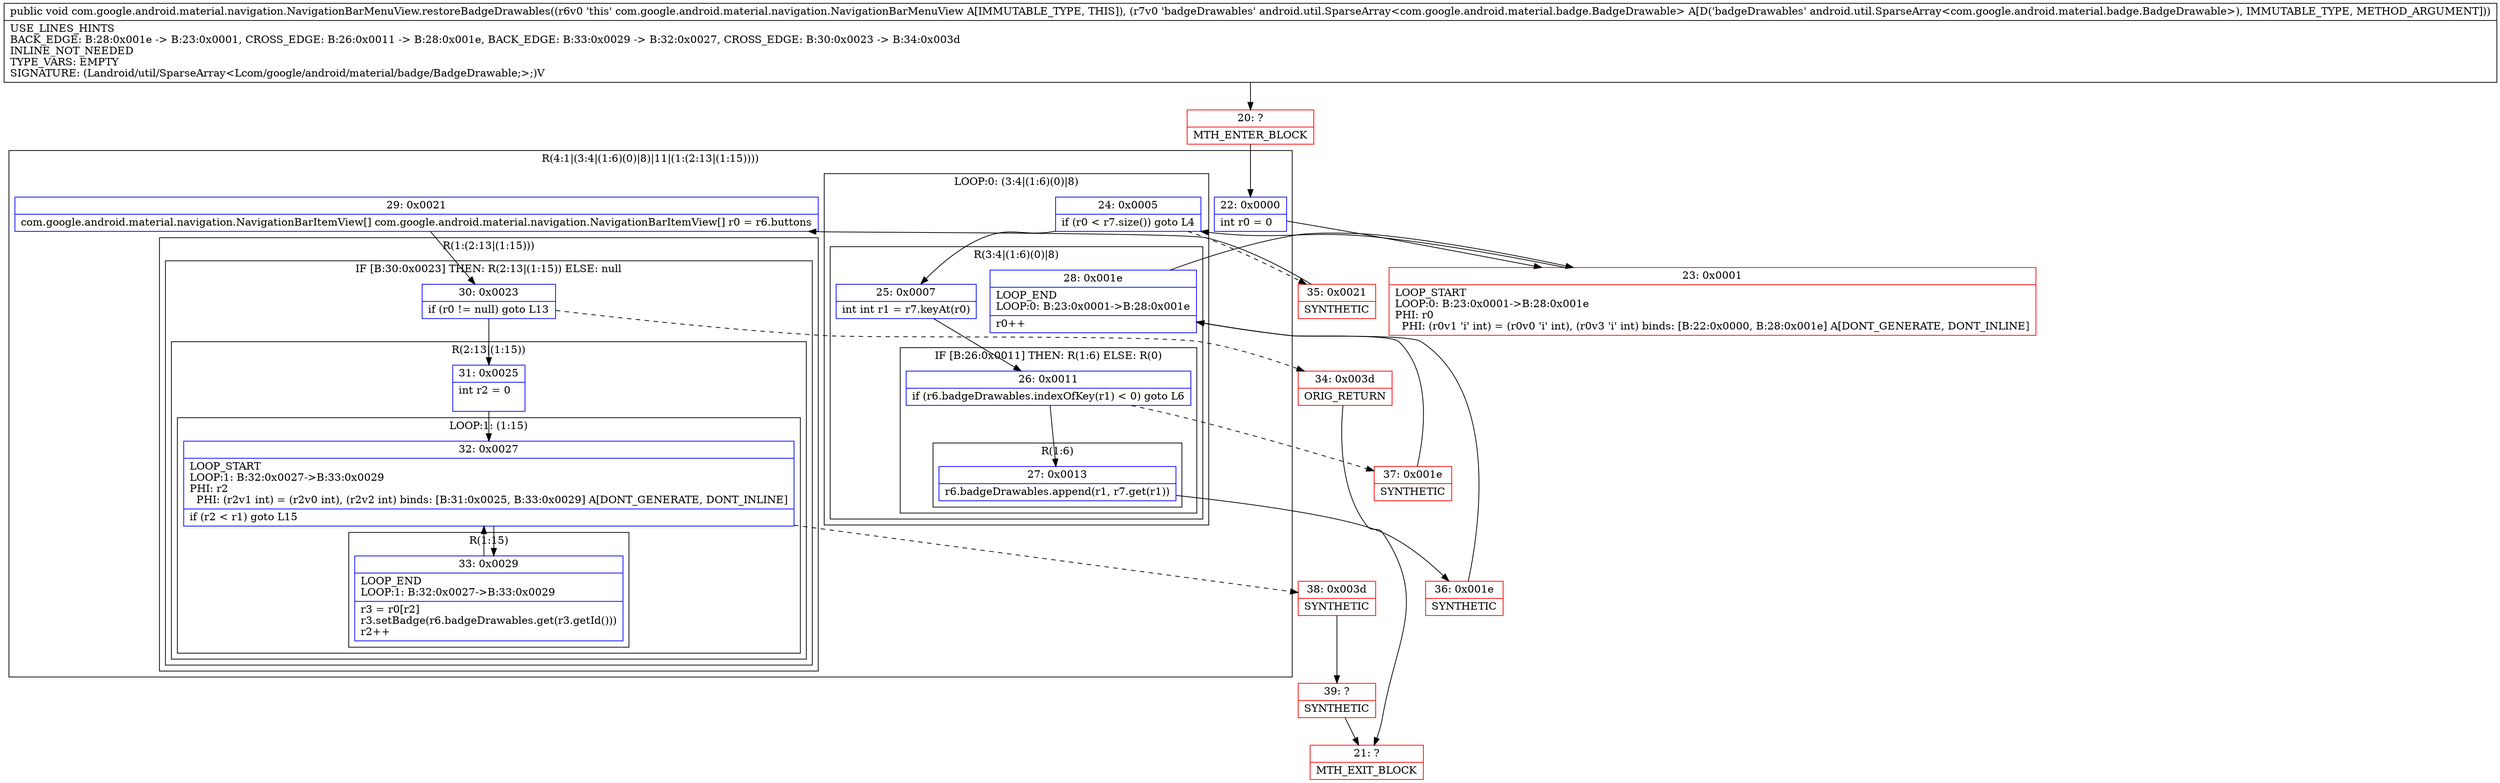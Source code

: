 digraph "CFG forcom.google.android.material.navigation.NavigationBarMenuView.restoreBadgeDrawables(Landroid\/util\/SparseArray;)V" {
subgraph cluster_Region_1032880529 {
label = "R(4:1|(3:4|(1:6)(0)|8)|11|(1:(2:13|(1:15))))";
node [shape=record,color=blue];
Node_22 [shape=record,label="{22\:\ 0x0000|int r0 = 0\l}"];
subgraph cluster_LoopRegion_2055867888 {
label = "LOOP:0: (3:4|(1:6)(0)|8)";
node [shape=record,color=blue];
Node_24 [shape=record,label="{24\:\ 0x0005|if (r0 \< r7.size()) goto L4\l}"];
subgraph cluster_Region_526149994 {
label = "R(3:4|(1:6)(0)|8)";
node [shape=record,color=blue];
Node_25 [shape=record,label="{25\:\ 0x0007|int int r1 = r7.keyAt(r0)\l}"];
subgraph cluster_IfRegion_1716247095 {
label = "IF [B:26:0x0011] THEN: R(1:6) ELSE: R(0)";
node [shape=record,color=blue];
Node_26 [shape=record,label="{26\:\ 0x0011|if (r6.badgeDrawables.indexOfKey(r1) \< 0) goto L6\l}"];
subgraph cluster_Region_1060632218 {
label = "R(1:6)";
node [shape=record,color=blue];
Node_27 [shape=record,label="{27\:\ 0x0013|r6.badgeDrawables.append(r1, r7.get(r1))\l}"];
}
subgraph cluster_Region_1040056552 {
label = "R(0)";
node [shape=record,color=blue];
}
}
Node_28 [shape=record,label="{28\:\ 0x001e|LOOP_END\lLOOP:0: B:23:0x0001\-\>B:28:0x001e\l|r0++\l}"];
}
}
Node_29 [shape=record,label="{29\:\ 0x0021|com.google.android.material.navigation.NavigationBarItemView[] com.google.android.material.navigation.NavigationBarItemView[] r0 = r6.buttons\l}"];
subgraph cluster_Region_1859979152 {
label = "R(1:(2:13|(1:15)))";
node [shape=record,color=blue];
subgraph cluster_IfRegion_155852273 {
label = "IF [B:30:0x0023] THEN: R(2:13|(1:15)) ELSE: null";
node [shape=record,color=blue];
Node_30 [shape=record,label="{30\:\ 0x0023|if (r0 != null) goto L13\l}"];
subgraph cluster_Region_821008704 {
label = "R(2:13|(1:15))";
node [shape=record,color=blue];
Node_31 [shape=record,label="{31\:\ 0x0025|int r2 = 0\l\l}"];
subgraph cluster_LoopRegion_134768595 {
label = "LOOP:1: (1:15)";
node [shape=record,color=blue];
Node_32 [shape=record,label="{32\:\ 0x0027|LOOP_START\lLOOP:1: B:32:0x0027\-\>B:33:0x0029\lPHI: r2 \l  PHI: (r2v1 int) = (r2v0 int), (r2v2 int) binds: [B:31:0x0025, B:33:0x0029] A[DONT_GENERATE, DONT_INLINE]\l|if (r2 \< r1) goto L15\l}"];
subgraph cluster_Region_438363936 {
label = "R(1:15)";
node [shape=record,color=blue];
Node_33 [shape=record,label="{33\:\ 0x0029|LOOP_END\lLOOP:1: B:32:0x0027\-\>B:33:0x0029\l|r3 = r0[r2]\lr3.setBadge(r6.badgeDrawables.get(r3.getId()))\lr2++\l}"];
}
}
}
}
}
}
Node_20 [shape=record,color=red,label="{20\:\ ?|MTH_ENTER_BLOCK\l}"];
Node_23 [shape=record,color=red,label="{23\:\ 0x0001|LOOP_START\lLOOP:0: B:23:0x0001\-\>B:28:0x001e\lPHI: r0 \l  PHI: (r0v1 'i' int) = (r0v0 'i' int), (r0v3 'i' int) binds: [B:22:0x0000, B:28:0x001e] A[DONT_GENERATE, DONT_INLINE]\l}"];
Node_36 [shape=record,color=red,label="{36\:\ 0x001e|SYNTHETIC\l}"];
Node_37 [shape=record,color=red,label="{37\:\ 0x001e|SYNTHETIC\l}"];
Node_35 [shape=record,color=red,label="{35\:\ 0x0021|SYNTHETIC\l}"];
Node_38 [shape=record,color=red,label="{38\:\ 0x003d|SYNTHETIC\l}"];
Node_39 [shape=record,color=red,label="{39\:\ ?|SYNTHETIC\l}"];
Node_21 [shape=record,color=red,label="{21\:\ ?|MTH_EXIT_BLOCK\l}"];
Node_34 [shape=record,color=red,label="{34\:\ 0x003d|ORIG_RETURN\l}"];
MethodNode[shape=record,label="{public void com.google.android.material.navigation.NavigationBarMenuView.restoreBadgeDrawables((r6v0 'this' com.google.android.material.navigation.NavigationBarMenuView A[IMMUTABLE_TYPE, THIS]), (r7v0 'badgeDrawables' android.util.SparseArray\<com.google.android.material.badge.BadgeDrawable\> A[D('badgeDrawables' android.util.SparseArray\<com.google.android.material.badge.BadgeDrawable\>), IMMUTABLE_TYPE, METHOD_ARGUMENT]))  | USE_LINES_HINTS\lBACK_EDGE: B:28:0x001e \-\> B:23:0x0001, CROSS_EDGE: B:26:0x0011 \-\> B:28:0x001e, BACK_EDGE: B:33:0x0029 \-\> B:32:0x0027, CROSS_EDGE: B:30:0x0023 \-\> B:34:0x003d\lINLINE_NOT_NEEDED\lTYPE_VARS: EMPTY\lSIGNATURE: (Landroid\/util\/SparseArray\<Lcom\/google\/android\/material\/badge\/BadgeDrawable;\>;)V\l}"];
MethodNode -> Node_20;Node_22 -> Node_23;
Node_24 -> Node_25;
Node_24 -> Node_35[style=dashed];
Node_25 -> Node_26;
Node_26 -> Node_27;
Node_26 -> Node_37[style=dashed];
Node_27 -> Node_36;
Node_28 -> Node_23;
Node_29 -> Node_30;
Node_30 -> Node_31;
Node_30 -> Node_34[style=dashed];
Node_31 -> Node_32;
Node_32 -> Node_33;
Node_32 -> Node_38[style=dashed];
Node_33 -> Node_32;
Node_20 -> Node_22;
Node_23 -> Node_24;
Node_36 -> Node_28;
Node_37 -> Node_28;
Node_35 -> Node_29;
Node_38 -> Node_39;
Node_39 -> Node_21;
Node_34 -> Node_21;
}

